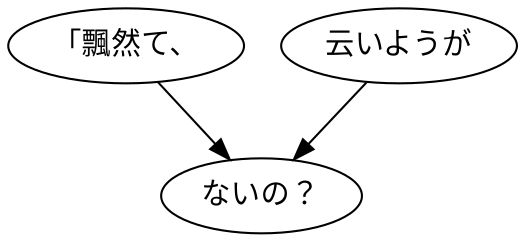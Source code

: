 digraph graph6925 {
	node0 [label="「飄然て、"];
	node1 [label="云いようが"];
	node2 [label="ないの？"];
	node0 -> node2;
	node1 -> node2;
}
